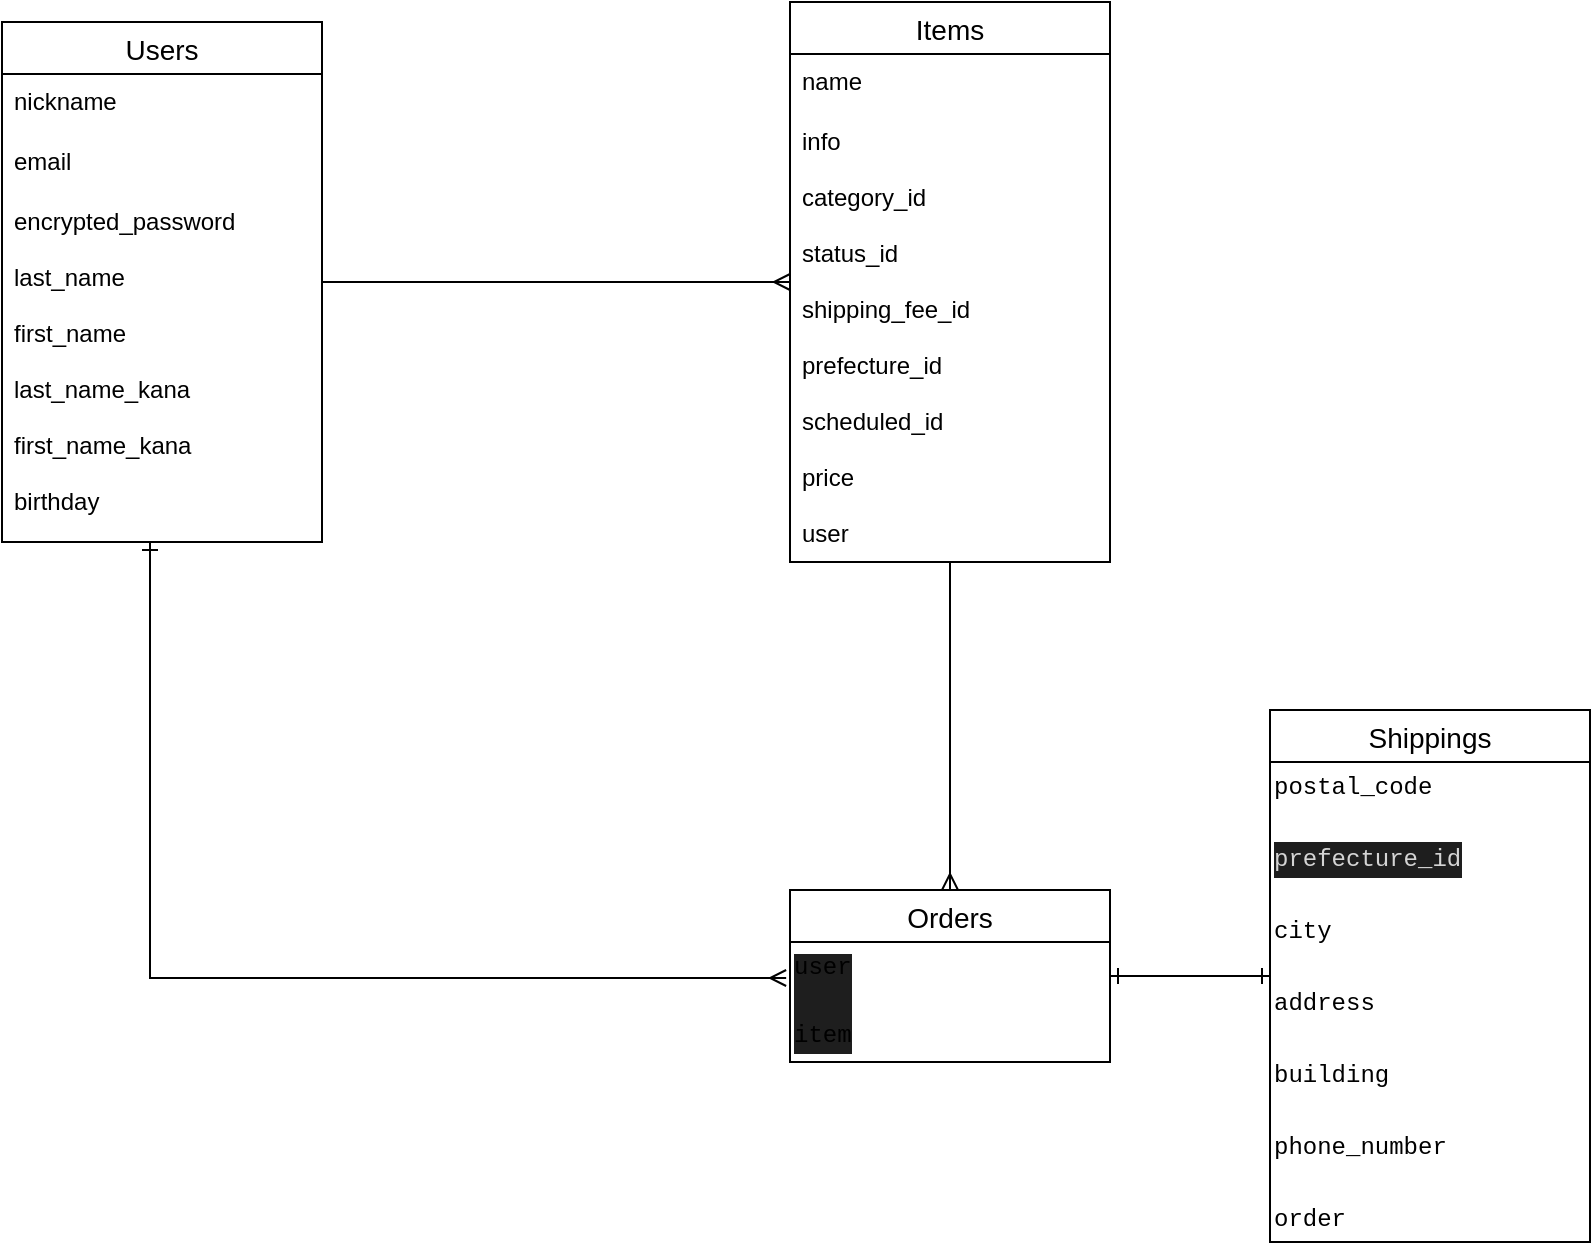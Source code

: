 <mxfile version="14.2.4" type="embed">
    <diagram id="bLyAoqpC0Bb64JeXhaNg" name="Page-1">
        <mxGraphModel dx="1139" dy="680" grid="1" gridSize="10" guides="1" tooltips="1" connect="1" arrows="1" fold="1" page="1" pageScale="1" pageWidth="827" pageHeight="1169" math="0" shadow="0">
            <root>
                <mxCell id="0"/>
                <mxCell id="1" parent="0"/>
                <mxCell id="Au6O60PlYEfLJ1qO_UJJ-18" value="" style="edgeStyle=orthogonalEdgeStyle;rounded=0;orthogonalLoop=1;jettySize=auto;html=1;endArrow=ERmany;endFill=0;" parent="1" source="Au6O60PlYEfLJ1qO_UJJ-1" target="Au6O60PlYEfLJ1qO_UJJ-14" edge="1">
                    <mxGeometry relative="1" as="geometry"/>
                </mxCell>
                <mxCell id="6" style="edgeStyle=orthogonalEdgeStyle;rounded=0;orthogonalLoop=1;jettySize=auto;html=1;entryX=-0.012;entryY=0.3;entryDx=0;entryDy=0;entryPerimeter=0;endArrow=ERmany;endFill=0;startArrow=ERone;startFill=0;" edge="1" parent="1" source="Au6O60PlYEfLJ1qO_UJJ-1" target="Au6O60PlYEfLJ1qO_UJJ-25">
                    <mxGeometry relative="1" as="geometry">
                        <Array as="points">
                            <mxPoint x="120" y="514"/>
                        </Array>
                    </mxGeometry>
                </mxCell>
                <mxCell id="Au6O60PlYEfLJ1qO_UJJ-1" value="Users" style="swimlane;fontStyle=0;childLayout=stackLayout;horizontal=1;startSize=26;horizontalStack=0;resizeParent=1;resizeParentMax=0;resizeLast=0;collapsible=1;marginBottom=0;align=center;fontSize=14;" parent="1" vertex="1">
                    <mxGeometry x="46" y="36" width="160" height="260" as="geometry"/>
                </mxCell>
                <mxCell id="Au6O60PlYEfLJ1qO_UJJ-2" value="nickname" style="text;strokeColor=none;fillColor=none;spacingLeft=4;spacingRight=4;overflow=hidden;rotatable=0;points=[[0,0.5],[1,0.5]];portConstraint=eastwest;fontSize=12;" parent="Au6O60PlYEfLJ1qO_UJJ-1" vertex="1">
                    <mxGeometry y="26" width="160" height="30" as="geometry"/>
                </mxCell>
                <mxCell id="Au6O60PlYEfLJ1qO_UJJ-3" value="email" style="text;strokeColor=none;fillColor=none;spacingLeft=4;spacingRight=4;overflow=hidden;rotatable=0;points=[[0,0.5],[1,0.5]];portConstraint=eastwest;fontSize=12;" parent="Au6O60PlYEfLJ1qO_UJJ-1" vertex="1">
                    <mxGeometry y="56" width="160" height="30" as="geometry"/>
                </mxCell>
                <mxCell id="Au6O60PlYEfLJ1qO_UJJ-4" value="encrypted_password&#10;&#10;last_name&#10;&#10;first_name&#10;&#10;last_name_kana&#10;&#10;first_name_kana&#10;&#10;birthday&#10;" style="text;strokeColor=none;fillColor=none;spacingLeft=4;spacingRight=4;overflow=hidden;rotatable=0;points=[[0,0.5],[1,0.5]];portConstraint=eastwest;fontSize=12;" parent="Au6O60PlYEfLJ1qO_UJJ-1" vertex="1">
                    <mxGeometry y="86" width="160" height="174" as="geometry"/>
                </mxCell>
                <mxCell id="Au6O60PlYEfLJ1qO_UJJ-23" value="" style="edgeStyle=orthogonalEdgeStyle;rounded=0;orthogonalLoop=1;jettySize=auto;html=1;endArrow=ERmany;endFill=0;" parent="1" source="Au6O60PlYEfLJ1qO_UJJ-14" target="Au6O60PlYEfLJ1qO_UJJ-19" edge="1">
                    <mxGeometry relative="1" as="geometry"/>
                </mxCell>
                <mxCell id="Au6O60PlYEfLJ1qO_UJJ-14" value="Items" style="swimlane;fontStyle=0;childLayout=stackLayout;horizontal=1;startSize=26;horizontalStack=0;resizeParent=1;resizeParentMax=0;resizeLast=0;collapsible=1;marginBottom=0;align=center;fontSize=14;" parent="1" vertex="1">
                    <mxGeometry x="440" y="26" width="160" height="280" as="geometry"/>
                </mxCell>
                <mxCell id="Au6O60PlYEfLJ1qO_UJJ-16" value="name" style="text;strokeColor=none;fillColor=none;spacingLeft=4;spacingRight=4;overflow=hidden;rotatable=0;points=[[0,0.5],[1,0.5]];portConstraint=eastwest;fontSize=12;" parent="Au6O60PlYEfLJ1qO_UJJ-14" vertex="1">
                    <mxGeometry y="26" width="160" height="30" as="geometry"/>
                </mxCell>
                <mxCell id="Au6O60PlYEfLJ1qO_UJJ-17" value="info&#10;&#10;category_id&#10;&#10;status_id&#10;&#10;shipping_fee_id&#10;&#10;prefecture_id&#10;&#10;scheduled_id&#10;&#10;price&#10;&#10;user&#10;&#10;" style="text;strokeColor=none;fillColor=none;spacingLeft=4;spacingRight=4;overflow=hidden;rotatable=0;points=[[0,0.5],[1,0.5]];portConstraint=eastwest;fontSize=12;" parent="Au6O60PlYEfLJ1qO_UJJ-14" vertex="1">
                    <mxGeometry y="56" width="160" height="224" as="geometry"/>
                </mxCell>
                <mxCell id="Au6O60PlYEfLJ1qO_UJJ-32" value="" style="edgeStyle=orthogonalEdgeStyle;rounded=0;orthogonalLoop=1;jettySize=auto;html=1;endArrow=ERone;endFill=0;startArrow=ERone;startFill=0;" parent="1" source="Au6O60PlYEfLJ1qO_UJJ-19" target="Au6O60PlYEfLJ1qO_UJJ-30" edge="1">
                    <mxGeometry relative="1" as="geometry"/>
                </mxCell>
                <mxCell id="Au6O60PlYEfLJ1qO_UJJ-19" value="Orders" style="swimlane;fontStyle=0;childLayout=stackLayout;horizontal=1;startSize=26;horizontalStack=0;resizeParent=1;resizeParentMax=0;resizeLast=0;collapsible=1;marginBottom=0;align=center;fontSize=14;" parent="1" vertex="1">
                    <mxGeometry x="440" y="470" width="160" height="86" as="geometry"/>
                </mxCell>
                <mxCell id="Au6O60PlYEfLJ1qO_UJJ-25" value="&lt;font face=&quot;menlo, monaco, courier new, monospace&quot;&gt;&lt;span style=&quot;background-color: rgb(30 , 30 , 30)&quot;&gt;user&lt;/span&gt;&lt;/font&gt;&lt;br&gt;&lt;div style=&quot;background-color: rgb(30 , 30 , 30) ; font-family: &amp;#34;menlo&amp;#34; , &amp;#34;monaco&amp;#34; , &amp;#34;courier new&amp;#34; , monospace ; line-height: 18px&quot;&gt;&lt;font&gt;&lt;br&gt;&lt;/font&gt;&lt;/div&gt;&lt;div style=&quot;background-color: rgb(30 , 30 , 30) ; font-family: &amp;#34;menlo&amp;#34; , &amp;#34;monaco&amp;#34; , &amp;#34;courier new&amp;#34; , monospace ; line-height: 18px&quot;&gt;&lt;font&gt;item&lt;/font&gt;&lt;/div&gt;" style="text;html=1;align=left;verticalAlign=middle;resizable=0;points=[];autosize=1;" parent="Au6O60PlYEfLJ1qO_UJJ-19" vertex="1">
                    <mxGeometry y="26" width="160" height="60" as="geometry"/>
                </mxCell>
                <mxCell id="Au6O60PlYEfLJ1qO_UJJ-30" value="Shippings" style="swimlane;fontStyle=0;childLayout=stackLayout;horizontal=1;startSize=26;horizontalStack=0;resizeParent=1;resizeParentMax=0;resizeLast=0;collapsible=1;marginBottom=0;align=center;fontSize=14;" parent="1" vertex="1">
                    <mxGeometry x="680" y="380" width="160" height="266" as="geometry"/>
                </mxCell>
                <mxCell id="Au6O60PlYEfLJ1qO_UJJ-31" value="&lt;div style=&quot;font-family: &amp;#34;menlo&amp;#34; , &amp;#34;monaco&amp;#34; , &amp;#34;courier new&amp;#34; , monospace ; line-height: 18px&quot;&gt;&lt;span&gt;postal_code&lt;/span&gt;&lt;/div&gt;&lt;div style=&quot;font-family: &amp;#34;menlo&amp;#34; , &amp;#34;monaco&amp;#34; , &amp;#34;courier new&amp;#34; , monospace ; line-height: 18px&quot;&gt;&lt;span&gt;&lt;br&gt;&lt;/span&gt;&lt;/div&gt;&lt;div style=&quot;font-family: &amp;#34;menlo&amp;#34; , &amp;#34;monaco&amp;#34; , &amp;#34;courier new&amp;#34; , monospace ; line-height: 18px&quot;&gt;&lt;div style=&quot;line-height: 18px&quot;&gt;&lt;div style=&quot;color: rgb(212 , 212 , 212) ; background-color: rgb(30 , 30 , 30) ; font-family: &amp;#34;menlo&amp;#34; , &amp;#34;monaco&amp;#34; , &amp;#34;courier new&amp;#34; , monospace ; line-height: 18px&quot;&gt;prefecture_id&lt;/div&gt;&lt;/div&gt;&lt;div style=&quot;line-height: 18px&quot;&gt;&lt;span&gt;&lt;br&gt;&lt;/span&gt;&lt;/div&gt;&lt;div style=&quot;line-height: 18px&quot;&gt;&lt;span&gt;city&lt;/span&gt;&lt;/div&gt;&lt;div style=&quot;line-height: 18px&quot;&gt;&lt;span&gt;&lt;br&gt;&lt;/span&gt;&lt;/div&gt;&lt;div style=&quot;line-height: 18px&quot;&gt;&lt;span&gt;address&lt;/span&gt;&lt;/div&gt;&lt;div style=&quot;line-height: 18px&quot;&gt;&lt;span&gt;&lt;br&gt;&lt;/span&gt;&lt;/div&gt;&lt;div style=&quot;line-height: 18px&quot;&gt;&lt;div style=&quot;line-height: 18px&quot;&gt;&lt;span&gt;building&lt;/span&gt;&lt;/div&gt;&lt;div style=&quot;line-height: 18px&quot;&gt;&lt;span&gt;&lt;br&gt;&lt;/span&gt;&lt;/div&gt;&lt;div style=&quot;line-height: 18px&quot;&gt;&lt;div style=&quot;line-height: 18px&quot;&gt;&lt;span&gt;phone_number&lt;/span&gt;&lt;/div&gt;&lt;div style=&quot;line-height: 18px&quot;&gt;&lt;span&gt;&lt;br&gt;&lt;/span&gt;&lt;/div&gt;&lt;div style=&quot;line-height: 18px&quot;&gt;&lt;span&gt;order&lt;/span&gt;&lt;/div&gt;&lt;/div&gt;&lt;/div&gt;&lt;/div&gt;" style="text;html=1;align=left;verticalAlign=middle;resizable=0;points=[];autosize=1;" parent="Au6O60PlYEfLJ1qO_UJJ-30" vertex="1">
                    <mxGeometry y="26" width="160" height="240" as="geometry"/>
                </mxCell>
            </root>
        </mxGraphModel>
    </diagram>
</mxfile>